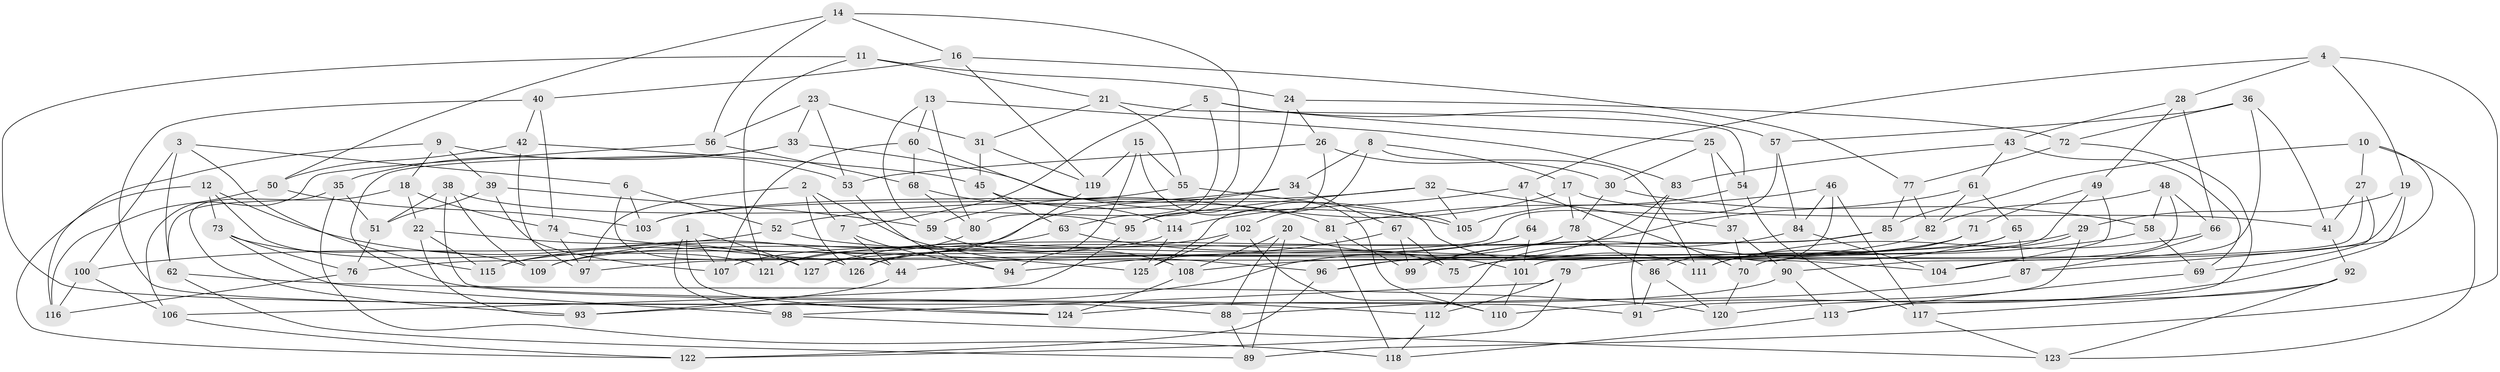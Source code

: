 // Generated by graph-tools (version 1.1) at 2025/37/03/09/25 02:37:48]
// undirected, 127 vertices, 254 edges
graph export_dot {
graph [start="1"]
  node [color=gray90,style=filled];
  1;
  2;
  3;
  4;
  5;
  6;
  7;
  8;
  9;
  10;
  11;
  12;
  13;
  14;
  15;
  16;
  17;
  18;
  19;
  20;
  21;
  22;
  23;
  24;
  25;
  26;
  27;
  28;
  29;
  30;
  31;
  32;
  33;
  34;
  35;
  36;
  37;
  38;
  39;
  40;
  41;
  42;
  43;
  44;
  45;
  46;
  47;
  48;
  49;
  50;
  51;
  52;
  53;
  54;
  55;
  56;
  57;
  58;
  59;
  60;
  61;
  62;
  63;
  64;
  65;
  66;
  67;
  68;
  69;
  70;
  71;
  72;
  73;
  74;
  75;
  76;
  77;
  78;
  79;
  80;
  81;
  82;
  83;
  84;
  85;
  86;
  87;
  88;
  89;
  90;
  91;
  92;
  93;
  94;
  95;
  96;
  97;
  98;
  99;
  100;
  101;
  102;
  103;
  104;
  105;
  106;
  107;
  108;
  109;
  110;
  111;
  112;
  113;
  114;
  115;
  116;
  117;
  118;
  119;
  120;
  121;
  122;
  123;
  124;
  125;
  126;
  127;
  1 -- 107;
  1 -- 98;
  1 -- 124;
  1 -- 127;
  2 -- 126;
  2 -- 7;
  2 -- 97;
  2 -- 96;
  3 -- 115;
  3 -- 100;
  3 -- 6;
  3 -- 62;
  4 -- 28;
  4 -- 47;
  4 -- 19;
  4 -- 89;
  5 -- 80;
  5 -- 25;
  5 -- 57;
  5 -- 7;
  6 -- 103;
  6 -- 126;
  6 -- 52;
  7 -- 44;
  7 -- 94;
  8 -- 102;
  8 -- 34;
  8 -- 111;
  8 -- 17;
  9 -- 53;
  9 -- 39;
  9 -- 18;
  9 -- 116;
  10 -- 27;
  10 -- 123;
  10 -- 87;
  10 -- 85;
  11 -- 21;
  11 -- 24;
  11 -- 88;
  11 -- 121;
  12 -- 122;
  12 -- 121;
  12 -- 44;
  12 -- 73;
  13 -- 80;
  13 -- 60;
  13 -- 59;
  13 -- 83;
  14 -- 56;
  14 -- 63;
  14 -- 16;
  14 -- 50;
  15 -- 110;
  15 -- 94;
  15 -- 119;
  15 -- 55;
  16 -- 77;
  16 -- 119;
  16 -- 40;
  17 -- 41;
  17 -- 78;
  17 -- 59;
  18 -- 22;
  18 -- 93;
  18 -- 74;
  19 -- 110;
  19 -- 104;
  19 -- 29;
  20 -- 108;
  20 -- 88;
  20 -- 75;
  20 -- 89;
  21 -- 31;
  21 -- 54;
  21 -- 55;
  22 -- 115;
  22 -- 93;
  22 -- 127;
  23 -- 31;
  23 -- 56;
  23 -- 33;
  23 -- 53;
  24 -- 26;
  24 -- 95;
  24 -- 72;
  25 -- 37;
  25 -- 54;
  25 -- 30;
  26 -- 30;
  26 -- 125;
  26 -- 53;
  27 -- 41;
  27 -- 101;
  27 -- 69;
  28 -- 43;
  28 -- 66;
  28 -- 49;
  29 -- 44;
  29 -- 91;
  29 -- 75;
  30 -- 78;
  30 -- 58;
  31 -- 119;
  31 -- 45;
  32 -- 37;
  32 -- 105;
  32 -- 95;
  32 -- 103;
  33 -- 35;
  33 -- 112;
  33 -- 105;
  34 -- 115;
  34 -- 52;
  34 -- 67;
  35 -- 51;
  35 -- 62;
  35 -- 118;
  36 -- 72;
  36 -- 57;
  36 -- 90;
  36 -- 41;
  37 -- 70;
  37 -- 90;
  38 -- 51;
  38 -- 109;
  38 -- 95;
  38 -- 91;
  39 -- 107;
  39 -- 59;
  39 -- 51;
  40 -- 42;
  40 -- 124;
  40 -- 74;
  41 -- 92;
  42 -- 50;
  42 -- 45;
  42 -- 97;
  43 -- 83;
  43 -- 69;
  43 -- 61;
  44 -- 93;
  45 -- 81;
  45 -- 63;
  46 -- 86;
  46 -- 117;
  46 -- 81;
  46 -- 84;
  47 -- 114;
  47 -- 70;
  47 -- 64;
  48 -- 66;
  48 -- 82;
  48 -- 70;
  48 -- 58;
  49 -- 75;
  49 -- 104;
  49 -- 71;
  50 -- 103;
  50 -- 116;
  51 -- 76;
  52 -- 100;
  52 -- 104;
  53 -- 94;
  54 -- 105;
  54 -- 117;
  55 -- 103;
  55 -- 105;
  56 -- 106;
  56 -- 68;
  57 -- 76;
  57 -- 84;
  58 -- 79;
  58 -- 69;
  59 -- 108;
  60 -- 68;
  60 -- 111;
  60 -- 107;
  61 -- 121;
  61 -- 65;
  61 -- 82;
  62 -- 89;
  62 -- 120;
  63 -- 109;
  63 -- 101;
  64 -- 107;
  64 -- 101;
  64 -- 109;
  65 -- 99;
  65 -- 97;
  65 -- 87;
  66 -- 87;
  66 -- 111;
  67 -- 75;
  67 -- 94;
  67 -- 99;
  68 -- 114;
  68 -- 80;
  69 -- 113;
  70 -- 120;
  71 -- 111;
  71 -- 96;
  71 -- 108;
  72 -- 77;
  72 -- 113;
  73 -- 76;
  73 -- 109;
  73 -- 98;
  74 -- 125;
  74 -- 97;
  76 -- 116;
  77 -- 82;
  77 -- 85;
  78 -- 86;
  78 -- 93;
  79 -- 98;
  79 -- 112;
  79 -- 122;
  80 -- 121;
  81 -- 118;
  81 -- 99;
  82 -- 126;
  83 -- 91;
  83 -- 96;
  84 -- 104;
  84 -- 99;
  85 -- 127;
  85 -- 112;
  86 -- 120;
  86 -- 91;
  87 -- 88;
  88 -- 89;
  90 -- 124;
  90 -- 113;
  92 -- 123;
  92 -- 120;
  92 -- 117;
  95 -- 106;
  96 -- 122;
  98 -- 123;
  100 -- 106;
  100 -- 116;
  101 -- 110;
  102 -- 110;
  102 -- 125;
  102 -- 127;
  106 -- 122;
  108 -- 124;
  112 -- 118;
  113 -- 118;
  114 -- 115;
  114 -- 125;
  117 -- 123;
  119 -- 126;
}
